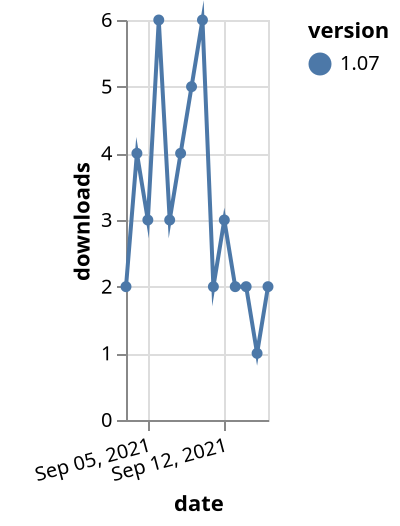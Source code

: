{"$schema": "https://vega.github.io/schema/vega-lite/v5.json", "description": "A simple bar chart with embedded data.", "data": {"values": [{"date": "2021-09-03", "total": 2423, "delta": 2, "version": "1.07"}, {"date": "2021-09-04", "total": 2427, "delta": 4, "version": "1.07"}, {"date": "2021-09-05", "total": 2430, "delta": 3, "version": "1.07"}, {"date": "2021-09-06", "total": 2436, "delta": 6, "version": "1.07"}, {"date": "2021-09-07", "total": 2439, "delta": 3, "version": "1.07"}, {"date": "2021-09-08", "total": 2443, "delta": 4, "version": "1.07"}, {"date": "2021-09-09", "total": 2448, "delta": 5, "version": "1.07"}, {"date": "2021-09-10", "total": 2454, "delta": 6, "version": "1.07"}, {"date": "2021-09-11", "total": 2456, "delta": 2, "version": "1.07"}, {"date": "2021-09-12", "total": 2459, "delta": 3, "version": "1.07"}, {"date": "2021-09-13", "total": 2461, "delta": 2, "version": "1.07"}, {"date": "2021-09-14", "total": 2463, "delta": 2, "version": "1.07"}, {"date": "2021-09-15", "total": 2464, "delta": 1, "version": "1.07"}, {"date": "2021-09-16", "total": 2466, "delta": 2, "version": "1.07"}]}, "width": "container", "mark": {"type": "line", "point": {"filled": true}}, "encoding": {"x": {"field": "date", "type": "temporal", "timeUnit": "yearmonthdate", "title": "date", "axis": {"labelAngle": -15}}, "y": {"field": "delta", "type": "quantitative", "title": "downloads"}, "color": {"field": "version", "type": "nominal"}, "tooltip": {"field": "delta"}}}